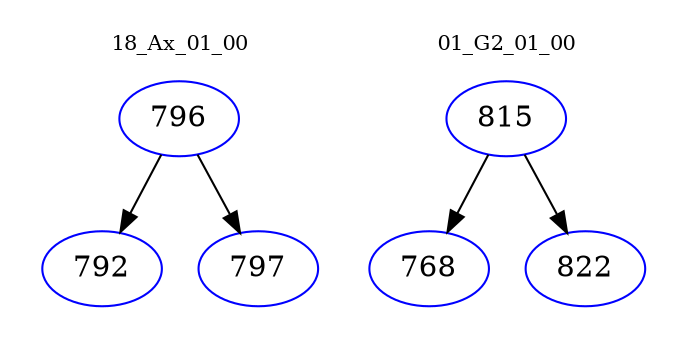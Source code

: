 digraph{
subgraph cluster_0 {
color = white
label = "18_Ax_01_00";
fontsize=10;
T0_796 [label="796", color="blue"]
T0_796 -> T0_792 [color="black"]
T0_792 [label="792", color="blue"]
T0_796 -> T0_797 [color="black"]
T0_797 [label="797", color="blue"]
}
subgraph cluster_1 {
color = white
label = "01_G2_01_00";
fontsize=10;
T1_815 [label="815", color="blue"]
T1_815 -> T1_768 [color="black"]
T1_768 [label="768", color="blue"]
T1_815 -> T1_822 [color="black"]
T1_822 [label="822", color="blue"]
}
}
